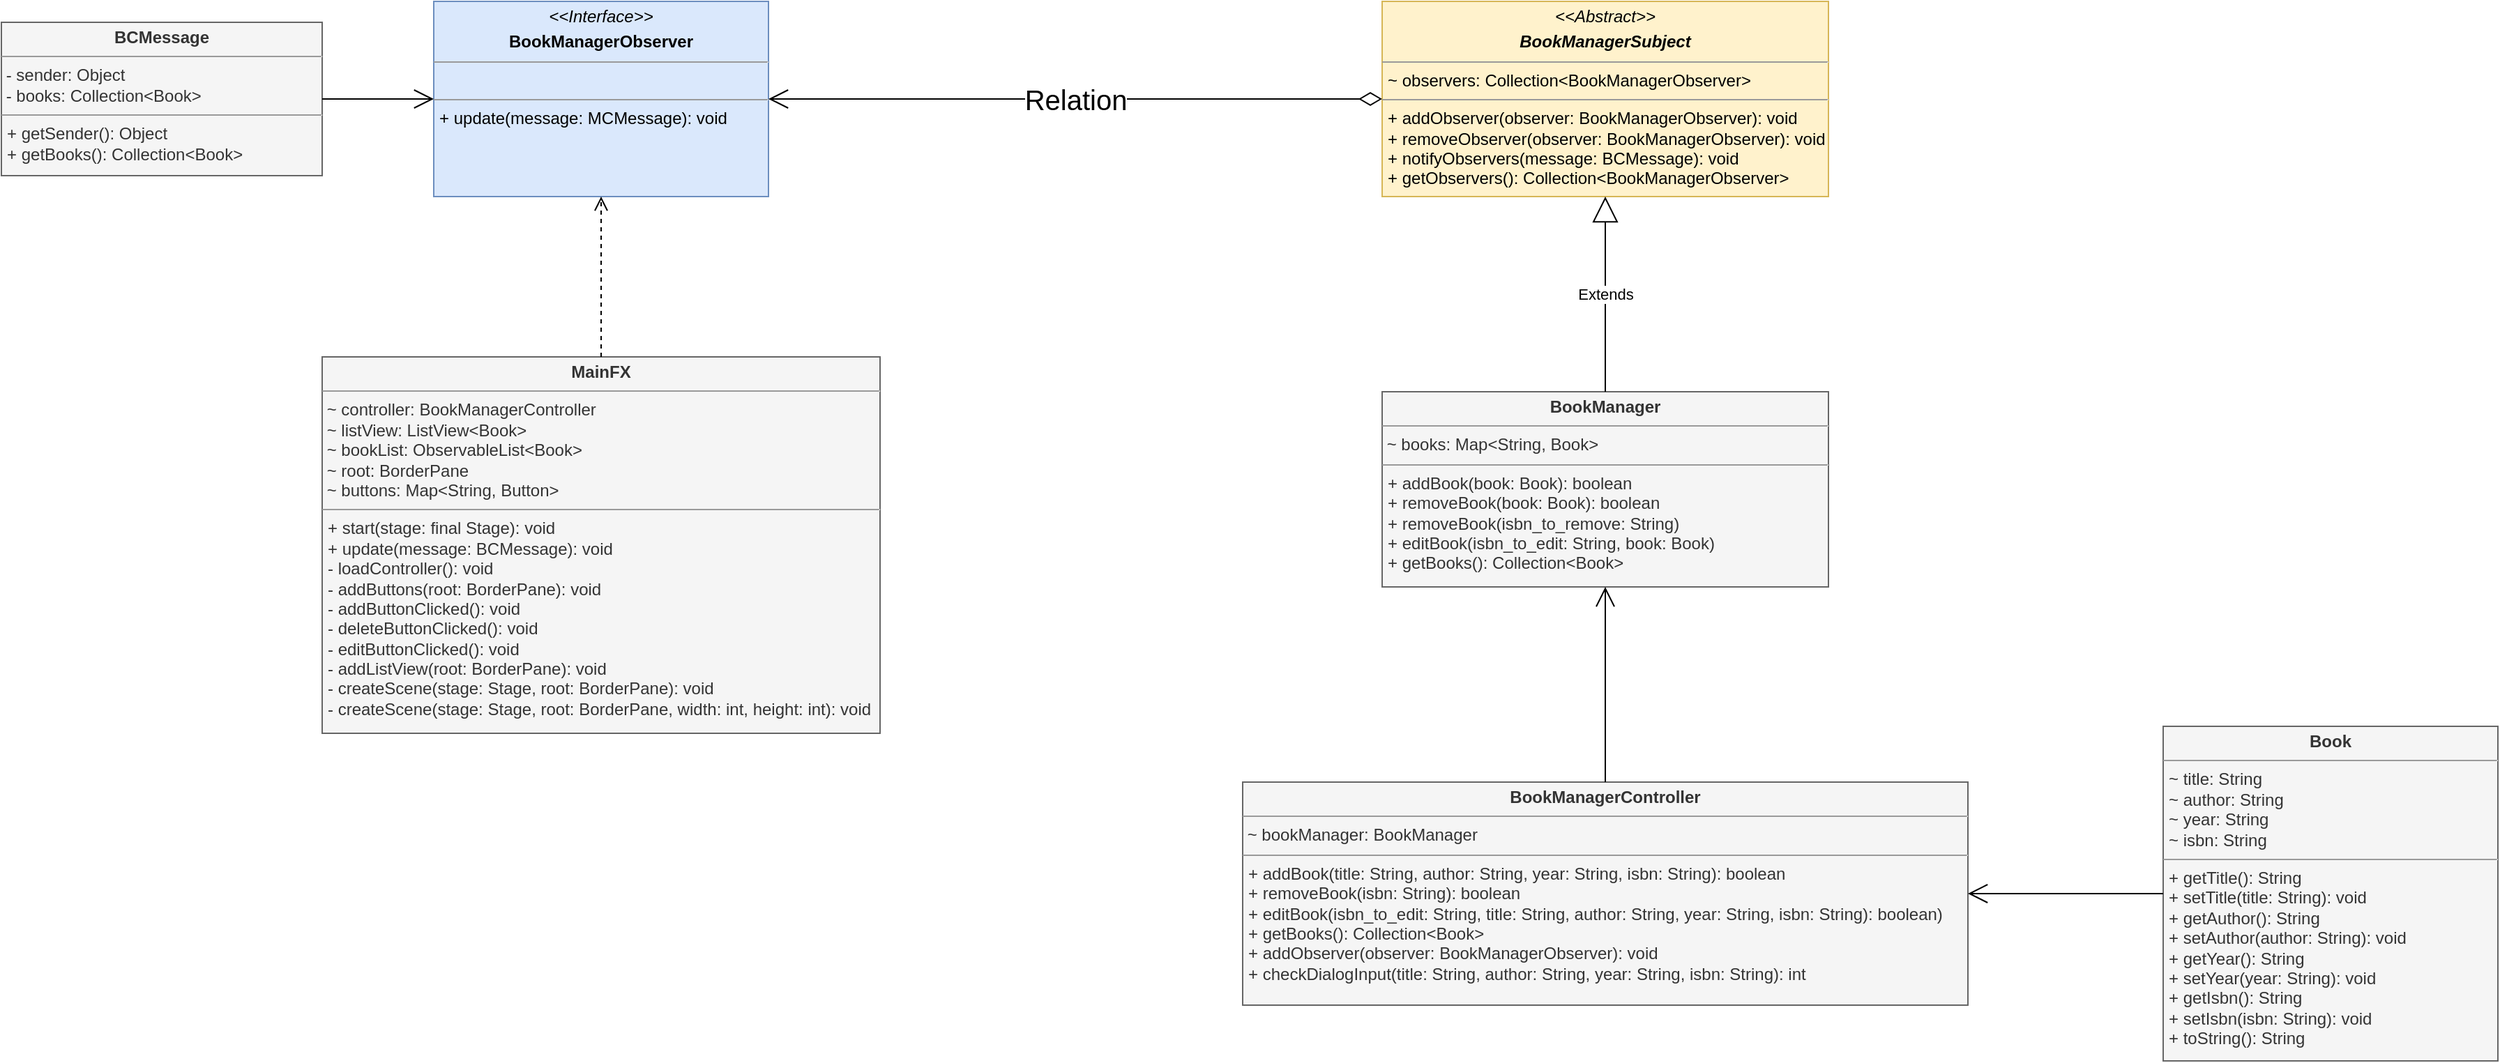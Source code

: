 <mxfile version="20.7.4" type="device"><diagram id="Ne8RLgRLz0Gt9gPVEksp" name="Seite-1"><mxGraphModel dx="2440" dy="1301" grid="1" gridSize="10" guides="1" tooltips="1" connect="1" arrows="1" fold="1" page="1" pageScale="1" pageWidth="3300" pageHeight="2339" math="0" shadow="0"><root><mxCell id="0"/><mxCell id="1" parent="0"/><mxCell id="iUR-ciViK_S_aDYtMXwN-5" value="&lt;p style=&quot;margin:0px;margin-top:4px;text-align:center;&quot;&gt;&lt;b&gt;Book&lt;/b&gt;&lt;/p&gt;&lt;hr size=&quot;1&quot;&gt;&lt;p style=&quot;margin:0px;margin-left:4px;&quot;&gt;~ title: String&lt;/p&gt;&lt;p style=&quot;margin:0px;margin-left:4px;&quot;&gt;~ author: String&lt;/p&gt;&lt;p style=&quot;margin:0px;margin-left:4px;&quot;&gt;~ year: String&lt;/p&gt;&lt;p style=&quot;margin:0px;margin-left:4px;&quot;&gt;~ isbn: String&lt;br&gt;&lt;/p&gt;&lt;hr size=&quot;1&quot;&gt;&lt;p style=&quot;margin:0px;margin-left:4px;&quot;&gt;+ getTitle(): String&lt;/p&gt;&lt;p style=&quot;margin:0px;margin-left:4px;&quot;&gt;+ setTitle(title: String): void&lt;/p&gt;&lt;p style=&quot;margin:0px;margin-left:4px;&quot;&gt;+ getAuthor(): String&lt;/p&gt;&lt;p style=&quot;margin:0px;margin-left:4px;&quot;&gt;+ setAuthor(author: String): void&lt;/p&gt;&lt;p style=&quot;margin:0px;margin-left:4px;&quot;&gt;+ getYear(): String&lt;/p&gt;&lt;p style=&quot;margin:0px;margin-left:4px;&quot;&gt;+ setYear(year: String): void&lt;/p&gt;&lt;p style=&quot;margin:0px;margin-left:4px;&quot;&gt;+ getIsbn(): String&lt;/p&gt;&lt;p style=&quot;margin:0px;margin-left:4px;&quot;&gt;+ setIsbn(isbn: String): void&lt;/p&gt;&lt;p style=&quot;margin:0px;margin-left:4px;&quot;&gt;+ toString(): String&lt;br&gt;&lt;/p&gt;" style="verticalAlign=top;align=left;overflow=fill;fontSize=12;fontFamily=Helvetica;html=1;fillColor=#f5f5f5;fontColor=#333333;strokeColor=#666666;" vertex="1" parent="1"><mxGeometry x="2160" y="1480" width="240" height="240" as="geometry"/></mxCell><mxCell id="iUR-ciViK_S_aDYtMXwN-6" value="&lt;p style=&quot;margin:0px;margin-top:4px;text-align:center;&quot;&gt;&lt;b&gt;BCMessage&lt;/b&gt;&lt;/p&gt;&lt;hr size=&quot;1&quot;&gt;&lt;div&gt;&amp;nbsp;- sender: Object&lt;/div&gt;&lt;div&gt;&amp;nbsp;- books: Collection&amp;lt;Book&amp;gt;&lt;br&gt;&lt;/div&gt;&lt;hr size=&quot;1&quot;&gt;&lt;p style=&quot;margin:0px;margin-left:4px;&quot;&gt;+ getSender(): Object&lt;/p&gt;&lt;p style=&quot;margin:0px;margin-left:4px;&quot;&gt;+ getBooks(): Collection&amp;lt;Book&amp;gt;&lt;br&gt;&lt;/p&gt;" style="verticalAlign=top;align=left;overflow=fill;fontSize=12;fontFamily=Helvetica;html=1;fillColor=#f5f5f5;fontColor=#333333;strokeColor=#666666;" vertex="1" parent="1"><mxGeometry x="610" y="975" width="230" height="110" as="geometry"/></mxCell><mxCell id="iUR-ciViK_S_aDYtMXwN-7" value="&lt;p style=&quot;margin:0px;margin-top:4px;text-align:center;&quot;&gt;&lt;b&gt;BookManagerController&lt;/b&gt;&lt;/p&gt;&lt;hr size=&quot;1&quot;&gt;&lt;div&gt;&amp;nbsp;~ bookManager: BookManager&lt;br&gt;&lt;/div&gt;&lt;hr size=&quot;1&quot;&gt;&lt;p style=&quot;margin:0px;margin-left:4px;&quot;&gt;+ addBook(title: String, author: String, year: String, isbn: String): boolean&lt;br&gt;&lt;/p&gt;&lt;p style=&quot;margin:0px;margin-left:4px;&quot;&gt;+ removeBook(isbn: String): boolean&lt;/p&gt;&lt;p style=&quot;margin:0px;margin-left:4px;&quot;&gt;+ editBook(isbn_to_edit: String, title: String, author: String, year: String, isbn: String): boolean)&lt;/p&gt;&lt;p style=&quot;margin:0px;margin-left:4px;&quot;&gt;+ getBooks(): Collection&amp;lt;Book&amp;gt;&lt;/p&gt;&lt;p style=&quot;margin:0px;margin-left:4px;&quot;&gt;+ addObserver(observer: BookManagerObserver): void&lt;/p&gt;&lt;p style=&quot;margin:0px;margin-left:4px;&quot;&gt;+ checkDialogInput(title: String, author: String, year: String, isbn: String): int&lt;br&gt;&lt;/p&gt;" style="verticalAlign=top;align=left;overflow=fill;fontSize=12;fontFamily=Helvetica;html=1;fillColor=#f5f5f5;fontColor=#333333;strokeColor=#666666;" vertex="1" parent="1"><mxGeometry x="1500" y="1520" width="520" height="160" as="geometry"/></mxCell><mxCell id="iUR-ciViK_S_aDYtMXwN-8" value="&lt;p style=&quot;margin:0px;margin-top:4px;text-align:center;&quot;&gt;&lt;i&gt;&amp;lt;&amp;lt;Interface&amp;gt;&amp;gt;&lt;/i&gt;&lt;/p&gt;&lt;p style=&quot;margin:0px;margin-top:4px;text-align:center;&quot;&gt;&lt;b&gt;BookManagerObserver&lt;/b&gt;&lt;br&gt;&lt;/p&gt;&lt;hr size=&quot;1&quot;&gt;&lt;p style=&quot;margin:0px;margin-left:4px;&quot;&gt;&lt;br&gt;&lt;/p&gt;&lt;hr size=&quot;1&quot;&gt;&lt;p style=&quot;margin:0px;margin-left:4px;&quot;&gt;+ update(message: MCMessage): void&lt;br&gt;&lt;/p&gt;" style="verticalAlign=top;align=left;overflow=fill;fontSize=12;fontFamily=Helvetica;html=1;fillColor=#dae8fc;strokeColor=#6c8ebf;" vertex="1" parent="1"><mxGeometry x="920" y="960" width="240" height="140" as="geometry"/></mxCell><mxCell id="iUR-ciViK_S_aDYtMXwN-9" value="" style="endArrow=open;endFill=1;endSize=12;html=1;rounded=0;entryX=1;entryY=0.5;entryDx=0;entryDy=0;exitX=0;exitY=0.5;exitDx=0;exitDy=0;" edge="1" parent="1" source="iUR-ciViK_S_aDYtMXwN-5" target="iUR-ciViK_S_aDYtMXwN-7"><mxGeometry width="160" relative="1" as="geometry"><mxPoint x="2310" y="1180" as="sourcePoint"/><mxPoint x="2260" y="780" as="targetPoint"/></mxGeometry></mxCell><mxCell id="iUR-ciViK_S_aDYtMXwN-10" value="&lt;p style=&quot;margin:0px;margin-top:4px;text-align:center;&quot;&gt;&lt;i&gt;&amp;lt;&amp;lt;Abstract&amp;gt;&amp;gt;&lt;/i&gt;&lt;/p&gt;&lt;p style=&quot;margin:0px;margin-top:4px;text-align:center;&quot;&gt;&lt;i&gt;&lt;b&gt;BookManagerSubject&lt;/b&gt;&lt;/i&gt;&lt;br&gt;&lt;/p&gt;&lt;hr size=&quot;1&quot;&gt;&lt;p style=&quot;margin:0px;margin-left:4px;&quot;&gt;~ observers: Collection&amp;lt;BookManagerObserver&amp;gt;&lt;br&gt;&lt;/p&gt;&lt;hr size=&quot;1&quot;&gt;&lt;p style=&quot;margin:0px;margin-left:4px;&quot;&gt;+ addObserver(observer: BookManagerObserver): void&lt;/p&gt;&lt;p style=&quot;margin:0px;margin-left:4px;&quot;&gt;+ removeObserver(observer: BookManagerObserver): void&lt;/p&gt;&lt;p style=&quot;margin:0px;margin-left:4px;&quot;&gt;+ notifyObservers(message: BCMessage): void&lt;/p&gt;&lt;p style=&quot;margin:0px;margin-left:4px;&quot;&gt;+ getObservers(): Collection&amp;lt;BookManagerObserver&amp;gt;&lt;br&gt;&lt;/p&gt;" style="verticalAlign=top;align=left;overflow=fill;fontSize=12;fontFamily=Helvetica;html=1;fillColor=#fff2cc;strokeColor=#d6b656;" vertex="1" parent="1"><mxGeometry x="1600" y="960" width="320" height="140" as="geometry"/></mxCell><mxCell id="iUR-ciViK_S_aDYtMXwN-11" value="&lt;p style=&quot;margin:0px;margin-top:4px;text-align:center;&quot;&gt;&lt;b&gt;BookManager&lt;/b&gt;&lt;/p&gt;&lt;hr size=&quot;1&quot;&gt;&lt;div&gt;&amp;nbsp;~ books: Map&amp;lt;String, Book&amp;gt;&lt;br&gt;&lt;/div&gt;&lt;hr size=&quot;1&quot;&gt;&lt;p style=&quot;margin:0px;margin-left:4px;&quot;&gt;+ addBook(book: Book): boolean&lt;/p&gt;&lt;p style=&quot;margin:0px;margin-left:4px;&quot;&gt;+ removeBook(book: Book): boolean&lt;/p&gt;&lt;p style=&quot;margin:0px;margin-left:4px;&quot;&gt;+ removeBook(isbn_to_remove: String)&lt;/p&gt;&lt;p style=&quot;margin:0px;margin-left:4px;&quot;&gt;+ editBook(isbn_to_edit: String, book: Book)&lt;/p&gt;&lt;p style=&quot;margin:0px;margin-left:4px;&quot;&gt;+ getBooks(): Collection&amp;lt;Book&amp;gt;&lt;br&gt;&lt;/p&gt;" style="verticalAlign=top;align=left;overflow=fill;fontSize=12;fontFamily=Helvetica;html=1;fillColor=#f5f5f5;fontColor=#333333;strokeColor=#666666;" vertex="1" parent="1"><mxGeometry x="1600" y="1240" width="320" height="140" as="geometry"/></mxCell><mxCell id="iUR-ciViK_S_aDYtMXwN-12" value="Extends" style="endArrow=block;endSize=16;endFill=0;html=1;rounded=0;exitX=0.5;exitY=0;exitDx=0;exitDy=0;entryX=0.5;entryY=1;entryDx=0;entryDy=0;" edge="1" parent="1" source="iUR-ciViK_S_aDYtMXwN-11" target="iUR-ciViK_S_aDYtMXwN-10"><mxGeometry width="160" relative="1" as="geometry"><mxPoint x="1540" y="930" as="sourcePoint"/><mxPoint x="2130" y="890" as="targetPoint"/></mxGeometry></mxCell><mxCell id="iUR-ciViK_S_aDYtMXwN-13" value="&lt;p style=&quot;margin:0px;margin-top:4px;text-align:center;&quot;&gt;&lt;b&gt;MainFX&lt;/b&gt;&lt;/p&gt;&lt;hr size=&quot;1&quot;&gt;&lt;div&gt;&amp;nbsp;~ controller: BookManagerController&lt;/div&gt;&lt;div&gt;&amp;nbsp;~ listView: ListView&amp;lt;Book&amp;gt;&lt;/div&gt;&lt;div&gt;&amp;nbsp;~ bookList: ObservableList&amp;lt;Book&amp;gt;&lt;/div&gt;&lt;div&gt;&amp;nbsp;~ root: BorderPane&lt;/div&gt;&lt;div&gt;&amp;nbsp;~ buttons: Map&amp;lt;String, Button&amp;gt;&lt;br&gt;&lt;/div&gt;&lt;hr size=&quot;1&quot;&gt;&lt;p style=&quot;margin:0px;margin-left:4px;&quot;&gt;+ start(stage: final Stage): void&lt;/p&gt;&lt;p style=&quot;margin:0px;margin-left:4px;&quot;&gt;+ update(message: BCMessage): void&lt;/p&gt;&lt;p style=&quot;margin:0px;margin-left:4px;&quot;&gt;- loadController(): void&lt;/p&gt;&lt;p style=&quot;margin:0px;margin-left:4px;&quot;&gt;- addButtons(root: BorderPane): void&lt;/p&gt;&lt;p style=&quot;margin:0px;margin-left:4px;&quot;&gt;- addButtonClicked(): void&lt;/p&gt;&lt;p style=&quot;margin:0px;margin-left:4px;&quot;&gt;- deleteButtonClicked(): void&lt;/p&gt;&lt;p style=&quot;margin:0px;margin-left:4px;&quot;&gt;- editButtonClicked(): void&lt;/p&gt;&lt;p style=&quot;margin:0px;margin-left:4px;&quot;&gt;- addListView(root: BorderPane): void&lt;/p&gt;&lt;p style=&quot;margin:0px;margin-left:4px;&quot;&gt;- createScene(stage: Stage, root: BorderPane): void&lt;/p&gt;&lt;p style=&quot;margin:0px;margin-left:4px;&quot;&gt;- createScene(stage: Stage, root: BorderPane, width: int, height: int): void&lt;br&gt;&lt;/p&gt;" style="verticalAlign=top;align=left;overflow=fill;fontSize=12;fontFamily=Helvetica;html=1;fillColor=#f5f5f5;fontColor=#333333;strokeColor=#666666;" vertex="1" parent="1"><mxGeometry x="840" y="1215" width="400" height="270" as="geometry"/></mxCell><mxCell id="iUR-ciViK_S_aDYtMXwN-14" value="" style="html=1;verticalAlign=bottom;endArrow=open;dashed=1;endSize=8;rounded=0;exitX=0.5;exitY=0;exitDx=0;exitDy=0;entryX=0.5;entryY=1;entryDx=0;entryDy=0;" edge="1" parent="1" source="iUR-ciViK_S_aDYtMXwN-13" target="iUR-ciViK_S_aDYtMXwN-8"><mxGeometry relative="1" as="geometry"><mxPoint x="505" y="440" as="sourcePoint"/><mxPoint x="425" y="440" as="targetPoint"/></mxGeometry></mxCell><mxCell id="iUR-ciViK_S_aDYtMXwN-15" value="" style="endArrow=open;endFill=1;endSize=12;html=1;rounded=0;entryX=0;entryY=0.5;entryDx=0;entryDy=0;exitX=1;exitY=0.5;exitDx=0;exitDy=0;" edge="1" parent="1" source="iUR-ciViK_S_aDYtMXwN-6" target="iUR-ciViK_S_aDYtMXwN-8"><mxGeometry width="160" relative="1" as="geometry"><mxPoint x="1945" y="1240" as="sourcePoint"/><mxPoint x="750" y="890" as="targetPoint"/></mxGeometry></mxCell><mxCell id="iUR-ciViK_S_aDYtMXwN-20" value="Relation" style="endArrow=open;html=1;endSize=12;startArrow=diamondThin;startSize=14;startFill=0;edgeStyle=orthogonalEdgeStyle;rounded=0;fontSize=20;exitX=0;exitY=0.5;exitDx=0;exitDy=0;entryX=1;entryY=0.5;entryDx=0;entryDy=0;" edge="1" parent="1" source="iUR-ciViK_S_aDYtMXwN-10" target="iUR-ciViK_S_aDYtMXwN-8"><mxGeometry relative="1" as="geometry"><mxPoint x="1260" y="1120" as="sourcePoint"/><mxPoint x="1420" y="1120" as="targetPoint"/></mxGeometry></mxCell><mxCell id="iUR-ciViK_S_aDYtMXwN-24" value="" style="endArrow=open;endFill=1;endSize=12;html=1;rounded=0;entryX=0.5;entryY=1;entryDx=0;entryDy=0;exitX=0.5;exitY=0;exitDx=0;exitDy=0;" edge="1" parent="1" source="iUR-ciViK_S_aDYtMXwN-7" target="iUR-ciViK_S_aDYtMXwN-11"><mxGeometry width="160" relative="1" as="geometry"><mxPoint x="1050" y="890" as="sourcePoint"/><mxPoint x="1050" y="970" as="targetPoint"/></mxGeometry></mxCell></root></mxGraphModel></diagram></mxfile>